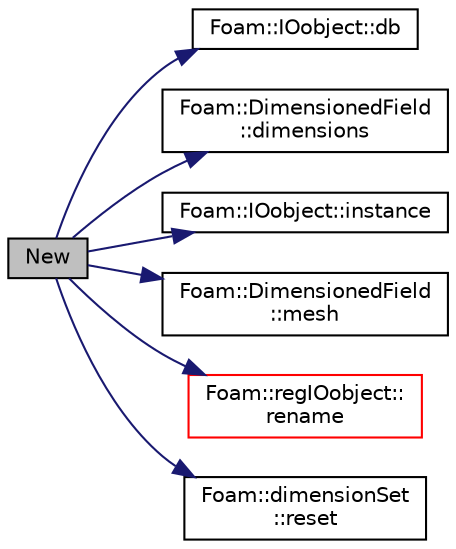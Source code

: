 digraph "New"
{
  bgcolor="transparent";
  edge [fontname="Helvetica",fontsize="10",labelfontname="Helvetica",labelfontsize="10"];
  node [fontname="Helvetica",fontsize="10",shape=record];
  rankdir="LR";
  Node63869 [label="New",height=0.2,width=0.4,color="black", fillcolor="grey75", style="filled", fontcolor="black"];
  Node63869 -> Node63870 [color="midnightblue",fontsize="10",style="solid",fontname="Helvetica"];
  Node63870 [label="Foam::IOobject::db",height=0.2,width=0.4,color="black",URL="$a27249.html#a65cc75d9f80b1df5c3184fb2274a97f1",tooltip="Return the local objectRegistry. "];
  Node63869 -> Node63871 [color="midnightblue",fontsize="10",style="solid",fontname="Helvetica"];
  Node63871 [label="Foam::DimensionedField\l::dimensions",height=0.2,width=0.4,color="black",URL="$a27497.html#a512673c2674ca2d38885f1bb5f6994fb",tooltip="Return dimensions. "];
  Node63869 -> Node63872 [color="midnightblue",fontsize="10",style="solid",fontname="Helvetica"];
  Node63872 [label="Foam::IOobject::instance",height=0.2,width=0.4,color="black",URL="$a27249.html#acac6de003b420b848571b5064e50ed89"];
  Node63869 -> Node63873 [color="midnightblue",fontsize="10",style="solid",fontname="Helvetica"];
  Node63873 [label="Foam::DimensionedField\l::mesh",height=0.2,width=0.4,color="black",URL="$a27497.html#a8f1110830348a1448a14ab5e3cf47e3b",tooltip="Return mesh. "];
  Node63869 -> Node63874 [color="midnightblue",fontsize="10",style="solid",fontname="Helvetica"];
  Node63874 [label="Foam::regIOobject::\lrename",height=0.2,width=0.4,color="red",URL="$a27441.html#af41376d1e0031e06613d5ce3c740cf7d",tooltip="Rename. "];
  Node63869 -> Node64195 [color="midnightblue",fontsize="10",style="solid",fontname="Helvetica"];
  Node64195 [label="Foam::dimensionSet\l::reset",height=0.2,width=0.4,color="black",URL="$a27477.html#aaae8b61a12d92ef309937e69bc2c4084"];
}
